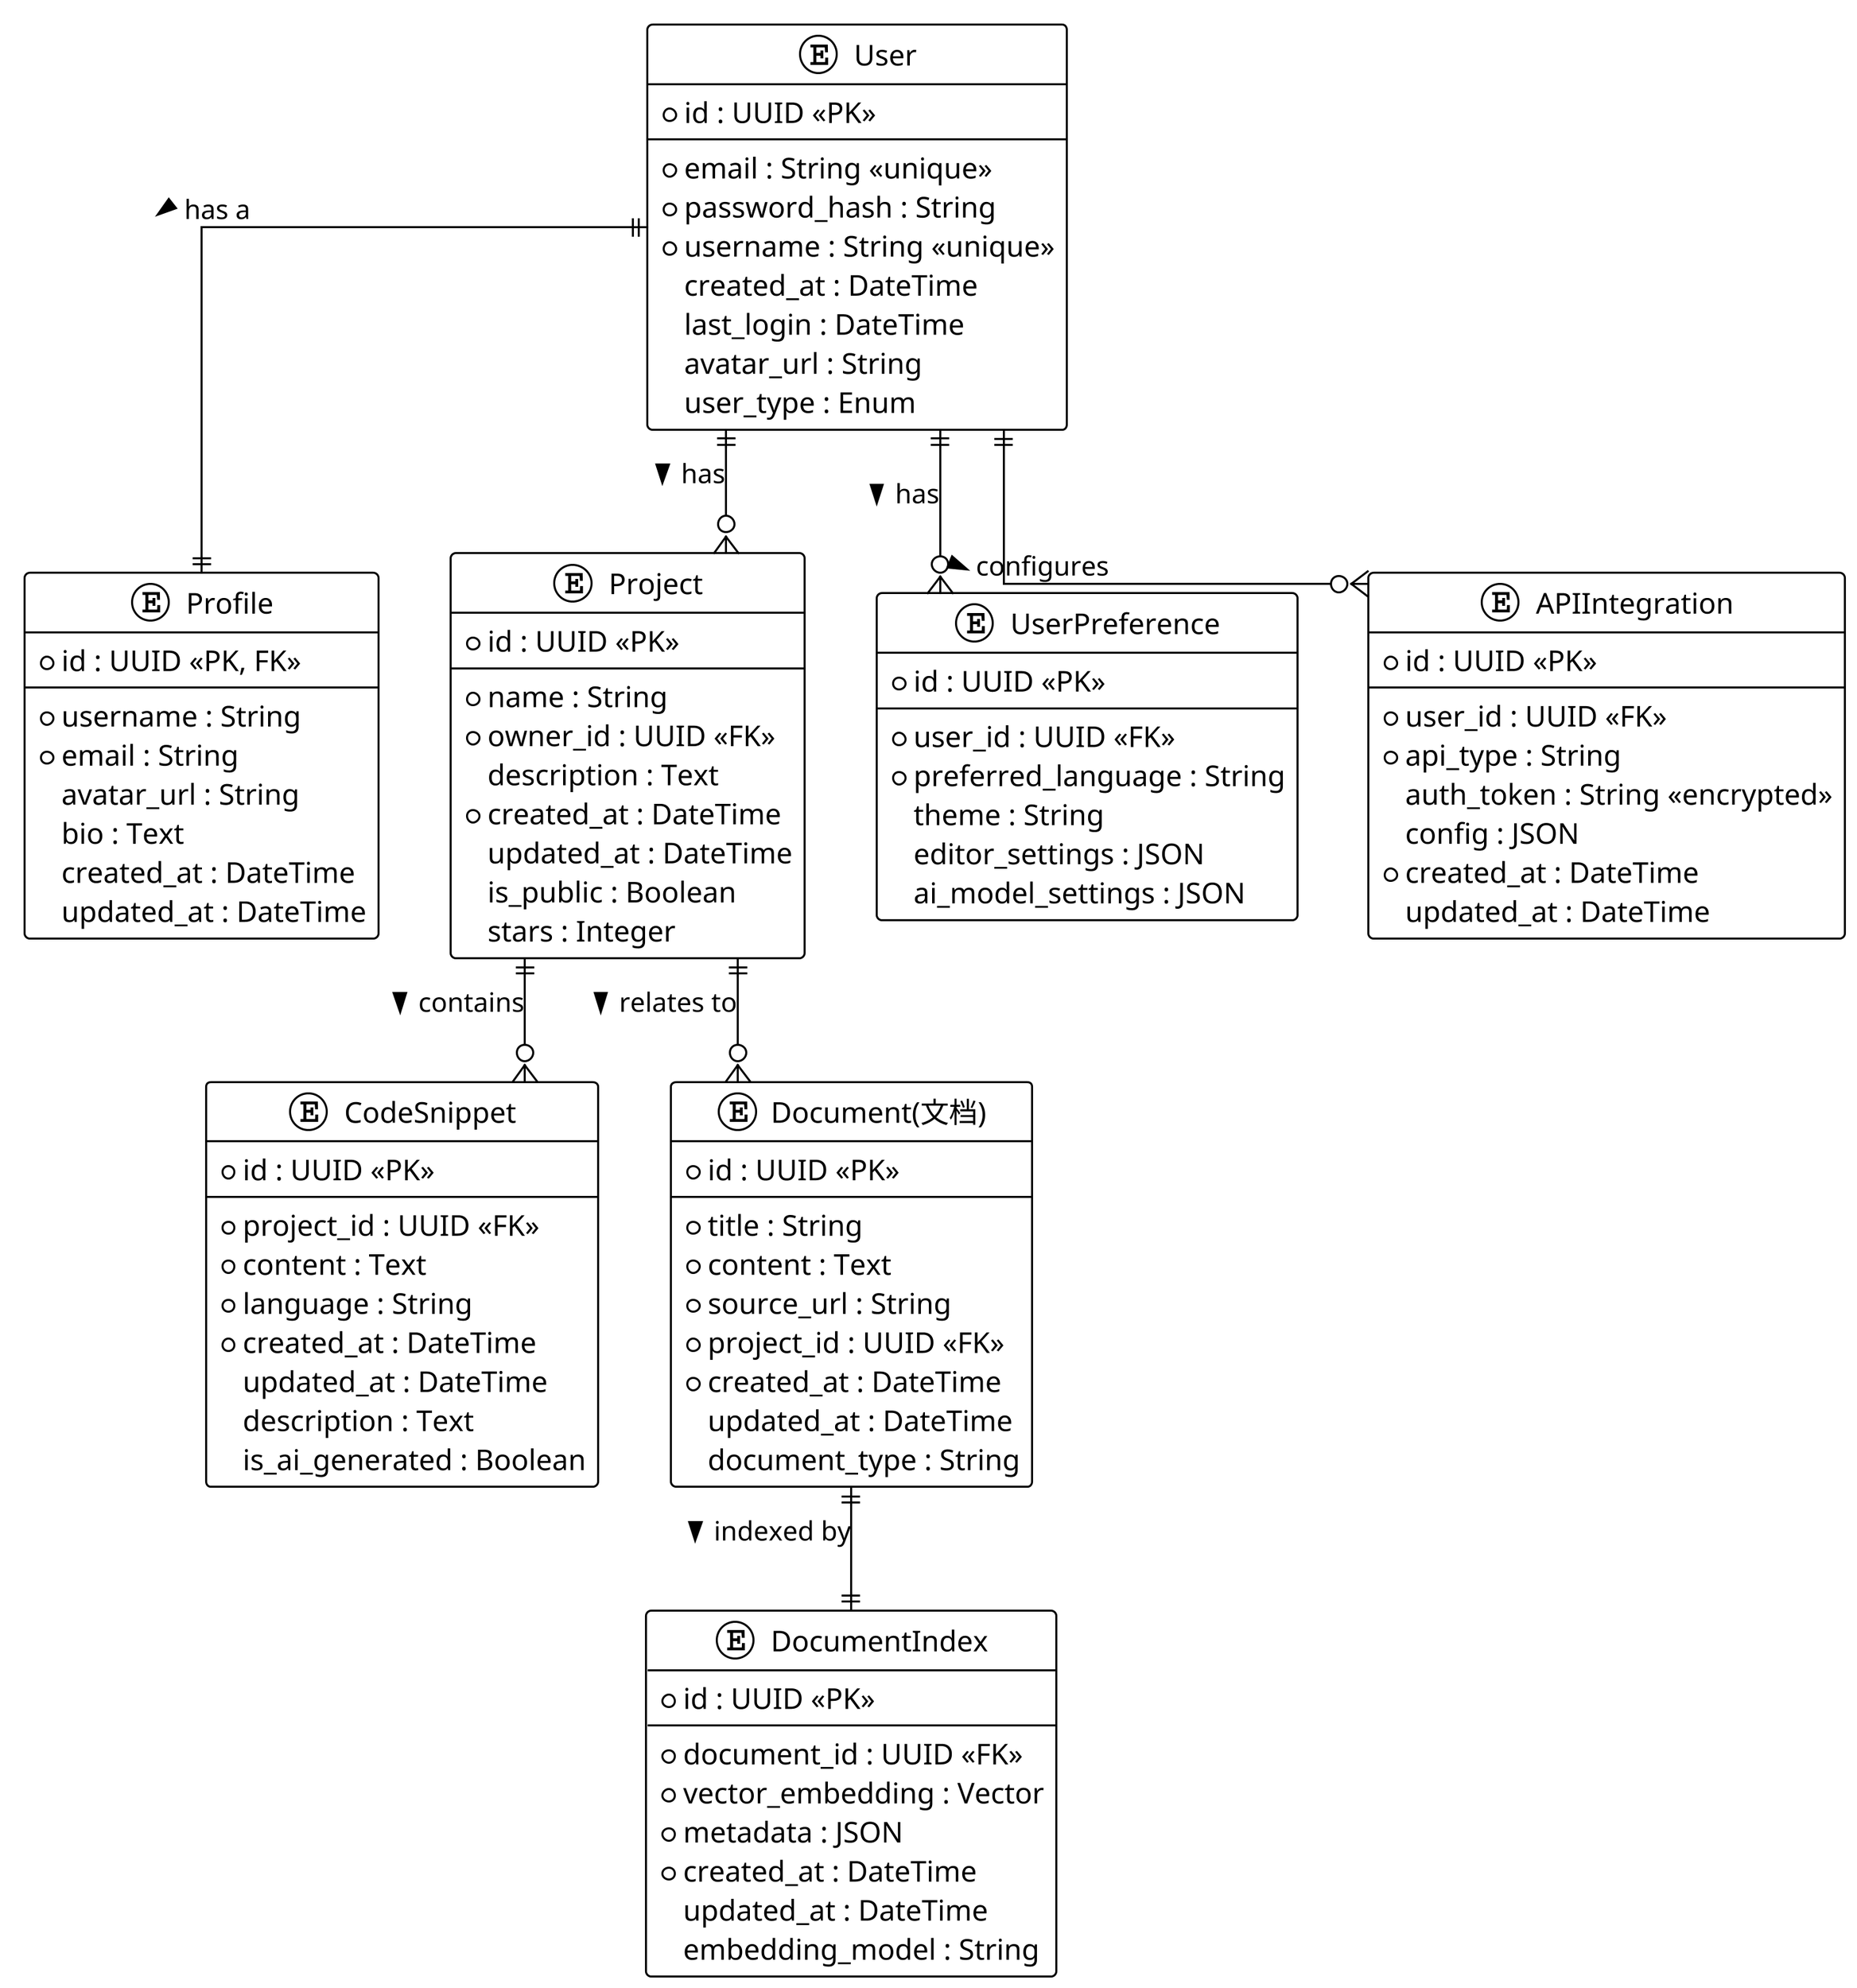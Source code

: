 @startuml DataModel

!theme plain
skinparam linetype ortho
skinparam dpi 300
skinparam defaultFontName Microsoft YaHei

' 实体定义
entity "User" as User {
  * id : UUID <<PK>>
  --
  * email : String <<unique>>
  * password_hash : String
  * username : String <<unique>>
  created_at : DateTime
  last_login : DateTime
  avatar_url : String
  user_type : Enum
}

entity "Profile" as Profile {
  * id : UUID <<PK, FK>>
  --
  * username : String
  * email : String
  avatar_url : String
  bio : Text
  created_at : DateTime
  updated_at : DateTime
}

entity "Project" as Project {
  * id : UUID <<PK>>
  --
  * name : String
  * owner_id : UUID <<FK>>
  description : Text
  * created_at : DateTime
  updated_at : DateTime
  is_public : Boolean
  stars : Integer
}

entity "CodeSnippet" as CodeSnippet {
  * id : UUID <<PK>>
  --
  * project_id : UUID <<FK>>
  * content : Text
  * language : String
  * created_at : DateTime
  updated_at : DateTime
  description : Text
  is_ai_generated : Boolean
}

entity "Document(文档)" as Document {
  * id : UUID <<PK>>
  --
  * title : String
  * content : Text
  * source_url : String
  * project_id : UUID <<FK>>
  * created_at : DateTime
  updated_at : DateTime
  document_type : String
}

entity "DocumentIndex" as DocumentIndex {
  * id : UUID <<PK>>
  --
  * document_id : UUID <<FK>>
  * vector_embedding : Vector
  * metadata : JSON
  * created_at : DateTime
  updated_at : DateTime
  embedding_model : String
}

entity "UserPreference" as UserPreference {
  * id : UUID <<PK>>
  --
  * user_id : UUID <<FK>>
  * preferred_language : String
  theme : String
  editor_settings : JSON
  ai_model_settings : JSON
}

entity "APIIntegration" as APIIntegration {
  * id : UUID <<PK>>
  --
  * user_id : UUID <<FK>>
  * api_type : String
  auth_token : String <<encrypted>>
  config : JSON
  * created_at : DateTime
  updated_at : DateTime
}

' 关系定义
User ||--|| Profile : "has a >"
User ||--o{ Project : "has >"
User ||--o{ UserPreference : "has >"
User ||--o{ APIIntegration : "configures >"
Project ||--o{ CodeSnippet : "contains >"
Project ||--o{ Document : "relates to >"
Document ||--|| DocumentIndex : "indexed by >"

@enduml

